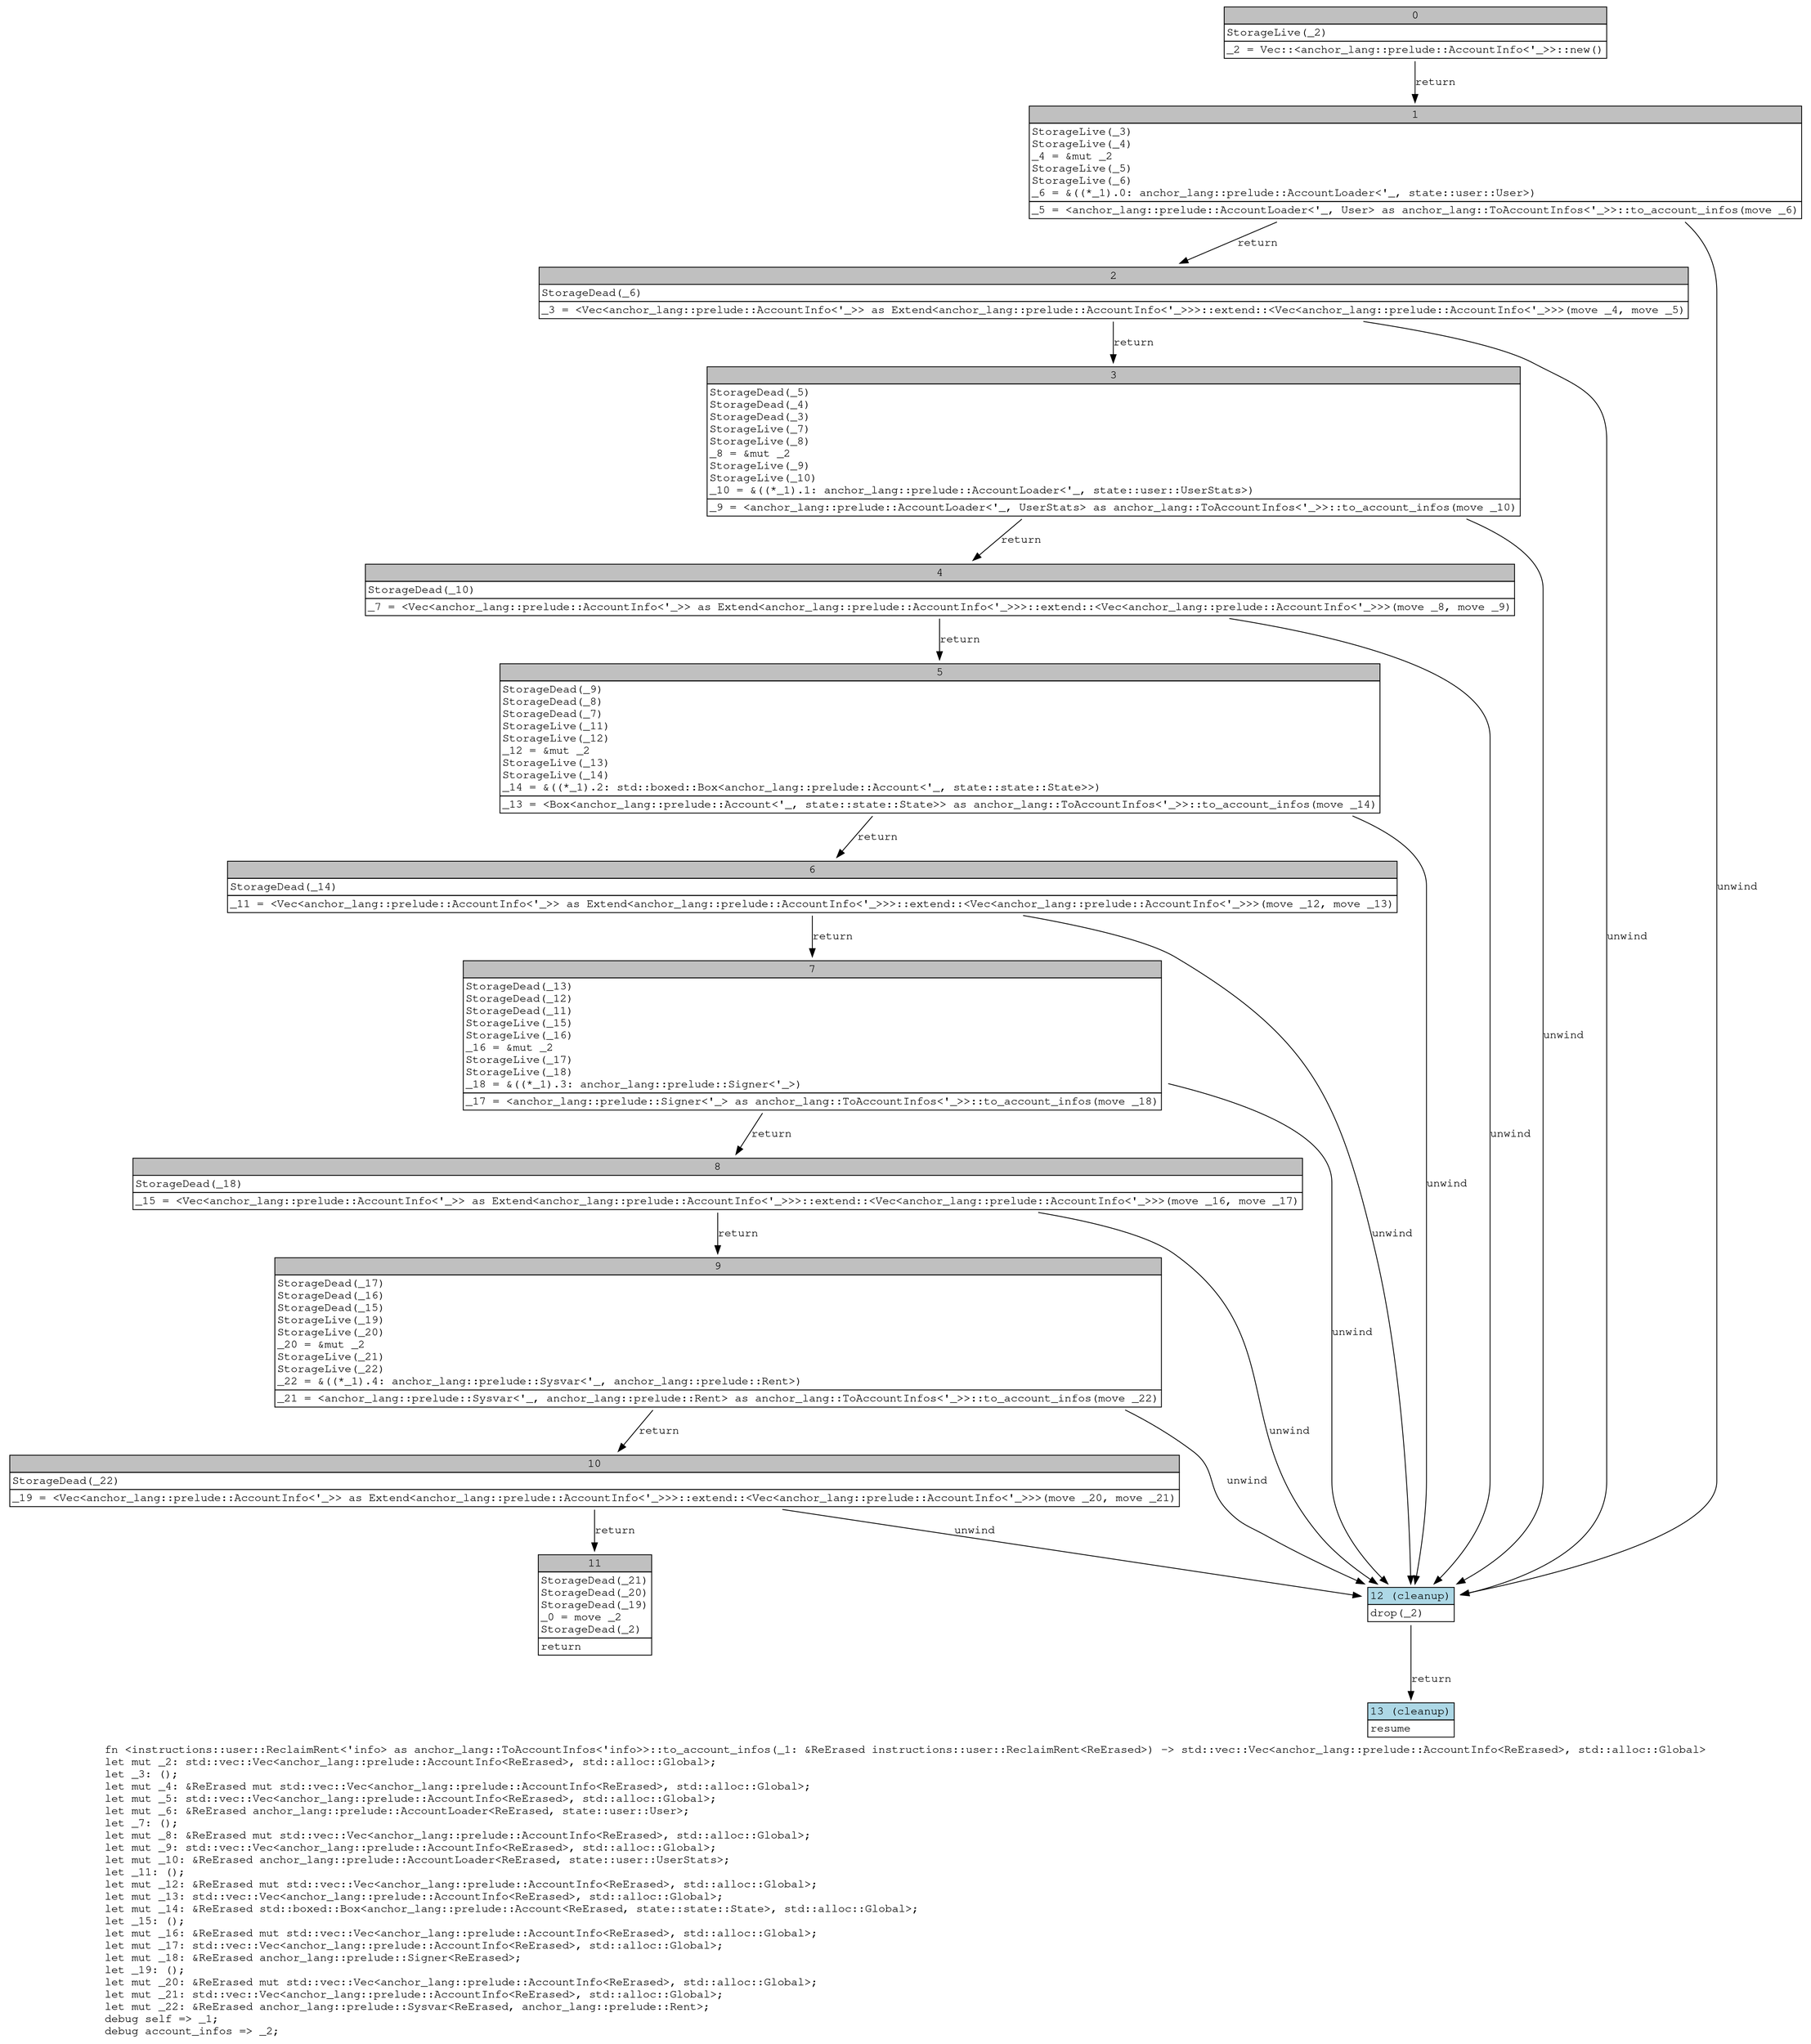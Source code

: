 digraph Mir_0_13654 {
    graph [fontname="Courier, monospace"];
    node [fontname="Courier, monospace"];
    edge [fontname="Courier, monospace"];
    label=<fn &lt;instructions::user::ReclaimRent&lt;'info&gt; as anchor_lang::ToAccountInfos&lt;'info&gt;&gt;::to_account_infos(_1: &amp;ReErased instructions::user::ReclaimRent&lt;ReErased&gt;) -&gt; std::vec::Vec&lt;anchor_lang::prelude::AccountInfo&lt;ReErased&gt;, std::alloc::Global&gt;<br align="left"/>let mut _2: std::vec::Vec&lt;anchor_lang::prelude::AccountInfo&lt;ReErased&gt;, std::alloc::Global&gt;;<br align="left"/>let _3: ();<br align="left"/>let mut _4: &amp;ReErased mut std::vec::Vec&lt;anchor_lang::prelude::AccountInfo&lt;ReErased&gt;, std::alloc::Global&gt;;<br align="left"/>let mut _5: std::vec::Vec&lt;anchor_lang::prelude::AccountInfo&lt;ReErased&gt;, std::alloc::Global&gt;;<br align="left"/>let mut _6: &amp;ReErased anchor_lang::prelude::AccountLoader&lt;ReErased, state::user::User&gt;;<br align="left"/>let _7: ();<br align="left"/>let mut _8: &amp;ReErased mut std::vec::Vec&lt;anchor_lang::prelude::AccountInfo&lt;ReErased&gt;, std::alloc::Global&gt;;<br align="left"/>let mut _9: std::vec::Vec&lt;anchor_lang::prelude::AccountInfo&lt;ReErased&gt;, std::alloc::Global&gt;;<br align="left"/>let mut _10: &amp;ReErased anchor_lang::prelude::AccountLoader&lt;ReErased, state::user::UserStats&gt;;<br align="left"/>let _11: ();<br align="left"/>let mut _12: &amp;ReErased mut std::vec::Vec&lt;anchor_lang::prelude::AccountInfo&lt;ReErased&gt;, std::alloc::Global&gt;;<br align="left"/>let mut _13: std::vec::Vec&lt;anchor_lang::prelude::AccountInfo&lt;ReErased&gt;, std::alloc::Global&gt;;<br align="left"/>let mut _14: &amp;ReErased std::boxed::Box&lt;anchor_lang::prelude::Account&lt;ReErased, state::state::State&gt;, std::alloc::Global&gt;;<br align="left"/>let _15: ();<br align="left"/>let mut _16: &amp;ReErased mut std::vec::Vec&lt;anchor_lang::prelude::AccountInfo&lt;ReErased&gt;, std::alloc::Global&gt;;<br align="left"/>let mut _17: std::vec::Vec&lt;anchor_lang::prelude::AccountInfo&lt;ReErased&gt;, std::alloc::Global&gt;;<br align="left"/>let mut _18: &amp;ReErased anchor_lang::prelude::Signer&lt;ReErased&gt;;<br align="left"/>let _19: ();<br align="left"/>let mut _20: &amp;ReErased mut std::vec::Vec&lt;anchor_lang::prelude::AccountInfo&lt;ReErased&gt;, std::alloc::Global&gt;;<br align="left"/>let mut _21: std::vec::Vec&lt;anchor_lang::prelude::AccountInfo&lt;ReErased&gt;, std::alloc::Global&gt;;<br align="left"/>let mut _22: &amp;ReErased anchor_lang::prelude::Sysvar&lt;ReErased, anchor_lang::prelude::Rent&gt;;<br align="left"/>debug self =&gt; _1;<br align="left"/>debug account_infos =&gt; _2;<br align="left"/>>;
    bb0__0_13654 [shape="none", label=<<table border="0" cellborder="1" cellspacing="0"><tr><td bgcolor="gray" align="center" colspan="1">0</td></tr><tr><td align="left" balign="left">StorageLive(_2)<br/></td></tr><tr><td align="left">_2 = Vec::&lt;anchor_lang::prelude::AccountInfo&lt;'_&gt;&gt;::new()</td></tr></table>>];
    bb1__0_13654 [shape="none", label=<<table border="0" cellborder="1" cellspacing="0"><tr><td bgcolor="gray" align="center" colspan="1">1</td></tr><tr><td align="left" balign="left">StorageLive(_3)<br/>StorageLive(_4)<br/>_4 = &amp;mut _2<br/>StorageLive(_5)<br/>StorageLive(_6)<br/>_6 = &amp;((*_1).0: anchor_lang::prelude::AccountLoader&lt;'_, state::user::User&gt;)<br/></td></tr><tr><td align="left">_5 = &lt;anchor_lang::prelude::AccountLoader&lt;'_, User&gt; as anchor_lang::ToAccountInfos&lt;'_&gt;&gt;::to_account_infos(move _6)</td></tr></table>>];
    bb2__0_13654 [shape="none", label=<<table border="0" cellborder="1" cellspacing="0"><tr><td bgcolor="gray" align="center" colspan="1">2</td></tr><tr><td align="left" balign="left">StorageDead(_6)<br/></td></tr><tr><td align="left">_3 = &lt;Vec&lt;anchor_lang::prelude::AccountInfo&lt;'_&gt;&gt; as Extend&lt;anchor_lang::prelude::AccountInfo&lt;'_&gt;&gt;&gt;::extend::&lt;Vec&lt;anchor_lang::prelude::AccountInfo&lt;'_&gt;&gt;&gt;(move _4, move _5)</td></tr></table>>];
    bb3__0_13654 [shape="none", label=<<table border="0" cellborder="1" cellspacing="0"><tr><td bgcolor="gray" align="center" colspan="1">3</td></tr><tr><td align="left" balign="left">StorageDead(_5)<br/>StorageDead(_4)<br/>StorageDead(_3)<br/>StorageLive(_7)<br/>StorageLive(_8)<br/>_8 = &amp;mut _2<br/>StorageLive(_9)<br/>StorageLive(_10)<br/>_10 = &amp;((*_1).1: anchor_lang::prelude::AccountLoader&lt;'_, state::user::UserStats&gt;)<br/></td></tr><tr><td align="left">_9 = &lt;anchor_lang::prelude::AccountLoader&lt;'_, UserStats&gt; as anchor_lang::ToAccountInfos&lt;'_&gt;&gt;::to_account_infos(move _10)</td></tr></table>>];
    bb4__0_13654 [shape="none", label=<<table border="0" cellborder="1" cellspacing="0"><tr><td bgcolor="gray" align="center" colspan="1">4</td></tr><tr><td align="left" balign="left">StorageDead(_10)<br/></td></tr><tr><td align="left">_7 = &lt;Vec&lt;anchor_lang::prelude::AccountInfo&lt;'_&gt;&gt; as Extend&lt;anchor_lang::prelude::AccountInfo&lt;'_&gt;&gt;&gt;::extend::&lt;Vec&lt;anchor_lang::prelude::AccountInfo&lt;'_&gt;&gt;&gt;(move _8, move _9)</td></tr></table>>];
    bb5__0_13654 [shape="none", label=<<table border="0" cellborder="1" cellspacing="0"><tr><td bgcolor="gray" align="center" colspan="1">5</td></tr><tr><td align="left" balign="left">StorageDead(_9)<br/>StorageDead(_8)<br/>StorageDead(_7)<br/>StorageLive(_11)<br/>StorageLive(_12)<br/>_12 = &amp;mut _2<br/>StorageLive(_13)<br/>StorageLive(_14)<br/>_14 = &amp;((*_1).2: std::boxed::Box&lt;anchor_lang::prelude::Account&lt;'_, state::state::State&gt;&gt;)<br/></td></tr><tr><td align="left">_13 = &lt;Box&lt;anchor_lang::prelude::Account&lt;'_, state::state::State&gt;&gt; as anchor_lang::ToAccountInfos&lt;'_&gt;&gt;::to_account_infos(move _14)</td></tr></table>>];
    bb6__0_13654 [shape="none", label=<<table border="0" cellborder="1" cellspacing="0"><tr><td bgcolor="gray" align="center" colspan="1">6</td></tr><tr><td align="left" balign="left">StorageDead(_14)<br/></td></tr><tr><td align="left">_11 = &lt;Vec&lt;anchor_lang::prelude::AccountInfo&lt;'_&gt;&gt; as Extend&lt;anchor_lang::prelude::AccountInfo&lt;'_&gt;&gt;&gt;::extend::&lt;Vec&lt;anchor_lang::prelude::AccountInfo&lt;'_&gt;&gt;&gt;(move _12, move _13)</td></tr></table>>];
    bb7__0_13654 [shape="none", label=<<table border="0" cellborder="1" cellspacing="0"><tr><td bgcolor="gray" align="center" colspan="1">7</td></tr><tr><td align="left" balign="left">StorageDead(_13)<br/>StorageDead(_12)<br/>StorageDead(_11)<br/>StorageLive(_15)<br/>StorageLive(_16)<br/>_16 = &amp;mut _2<br/>StorageLive(_17)<br/>StorageLive(_18)<br/>_18 = &amp;((*_1).3: anchor_lang::prelude::Signer&lt;'_&gt;)<br/></td></tr><tr><td align="left">_17 = &lt;anchor_lang::prelude::Signer&lt;'_&gt; as anchor_lang::ToAccountInfos&lt;'_&gt;&gt;::to_account_infos(move _18)</td></tr></table>>];
    bb8__0_13654 [shape="none", label=<<table border="0" cellborder="1" cellspacing="0"><tr><td bgcolor="gray" align="center" colspan="1">8</td></tr><tr><td align="left" balign="left">StorageDead(_18)<br/></td></tr><tr><td align="left">_15 = &lt;Vec&lt;anchor_lang::prelude::AccountInfo&lt;'_&gt;&gt; as Extend&lt;anchor_lang::prelude::AccountInfo&lt;'_&gt;&gt;&gt;::extend::&lt;Vec&lt;anchor_lang::prelude::AccountInfo&lt;'_&gt;&gt;&gt;(move _16, move _17)</td></tr></table>>];
    bb9__0_13654 [shape="none", label=<<table border="0" cellborder="1" cellspacing="0"><tr><td bgcolor="gray" align="center" colspan="1">9</td></tr><tr><td align="left" balign="left">StorageDead(_17)<br/>StorageDead(_16)<br/>StorageDead(_15)<br/>StorageLive(_19)<br/>StorageLive(_20)<br/>_20 = &amp;mut _2<br/>StorageLive(_21)<br/>StorageLive(_22)<br/>_22 = &amp;((*_1).4: anchor_lang::prelude::Sysvar&lt;'_, anchor_lang::prelude::Rent&gt;)<br/></td></tr><tr><td align="left">_21 = &lt;anchor_lang::prelude::Sysvar&lt;'_, anchor_lang::prelude::Rent&gt; as anchor_lang::ToAccountInfos&lt;'_&gt;&gt;::to_account_infos(move _22)</td></tr></table>>];
    bb10__0_13654 [shape="none", label=<<table border="0" cellborder="1" cellspacing="0"><tr><td bgcolor="gray" align="center" colspan="1">10</td></tr><tr><td align="left" balign="left">StorageDead(_22)<br/></td></tr><tr><td align="left">_19 = &lt;Vec&lt;anchor_lang::prelude::AccountInfo&lt;'_&gt;&gt; as Extend&lt;anchor_lang::prelude::AccountInfo&lt;'_&gt;&gt;&gt;::extend::&lt;Vec&lt;anchor_lang::prelude::AccountInfo&lt;'_&gt;&gt;&gt;(move _20, move _21)</td></tr></table>>];
    bb11__0_13654 [shape="none", label=<<table border="0" cellborder="1" cellspacing="0"><tr><td bgcolor="gray" align="center" colspan="1">11</td></tr><tr><td align="left" balign="left">StorageDead(_21)<br/>StorageDead(_20)<br/>StorageDead(_19)<br/>_0 = move _2<br/>StorageDead(_2)<br/></td></tr><tr><td align="left">return</td></tr></table>>];
    bb12__0_13654 [shape="none", label=<<table border="0" cellborder="1" cellspacing="0"><tr><td bgcolor="lightblue" align="center" colspan="1">12 (cleanup)</td></tr><tr><td align="left">drop(_2)</td></tr></table>>];
    bb13__0_13654 [shape="none", label=<<table border="0" cellborder="1" cellspacing="0"><tr><td bgcolor="lightblue" align="center" colspan="1">13 (cleanup)</td></tr><tr><td align="left">resume</td></tr></table>>];
    bb0__0_13654 -> bb1__0_13654 [label="return"];
    bb1__0_13654 -> bb2__0_13654 [label="return"];
    bb1__0_13654 -> bb12__0_13654 [label="unwind"];
    bb2__0_13654 -> bb3__0_13654 [label="return"];
    bb2__0_13654 -> bb12__0_13654 [label="unwind"];
    bb3__0_13654 -> bb4__0_13654 [label="return"];
    bb3__0_13654 -> bb12__0_13654 [label="unwind"];
    bb4__0_13654 -> bb5__0_13654 [label="return"];
    bb4__0_13654 -> bb12__0_13654 [label="unwind"];
    bb5__0_13654 -> bb6__0_13654 [label="return"];
    bb5__0_13654 -> bb12__0_13654 [label="unwind"];
    bb6__0_13654 -> bb7__0_13654 [label="return"];
    bb6__0_13654 -> bb12__0_13654 [label="unwind"];
    bb7__0_13654 -> bb8__0_13654 [label="return"];
    bb7__0_13654 -> bb12__0_13654 [label="unwind"];
    bb8__0_13654 -> bb9__0_13654 [label="return"];
    bb8__0_13654 -> bb12__0_13654 [label="unwind"];
    bb9__0_13654 -> bb10__0_13654 [label="return"];
    bb9__0_13654 -> bb12__0_13654 [label="unwind"];
    bb10__0_13654 -> bb11__0_13654 [label="return"];
    bb10__0_13654 -> bb12__0_13654 [label="unwind"];
    bb12__0_13654 -> bb13__0_13654 [label="return"];
}
